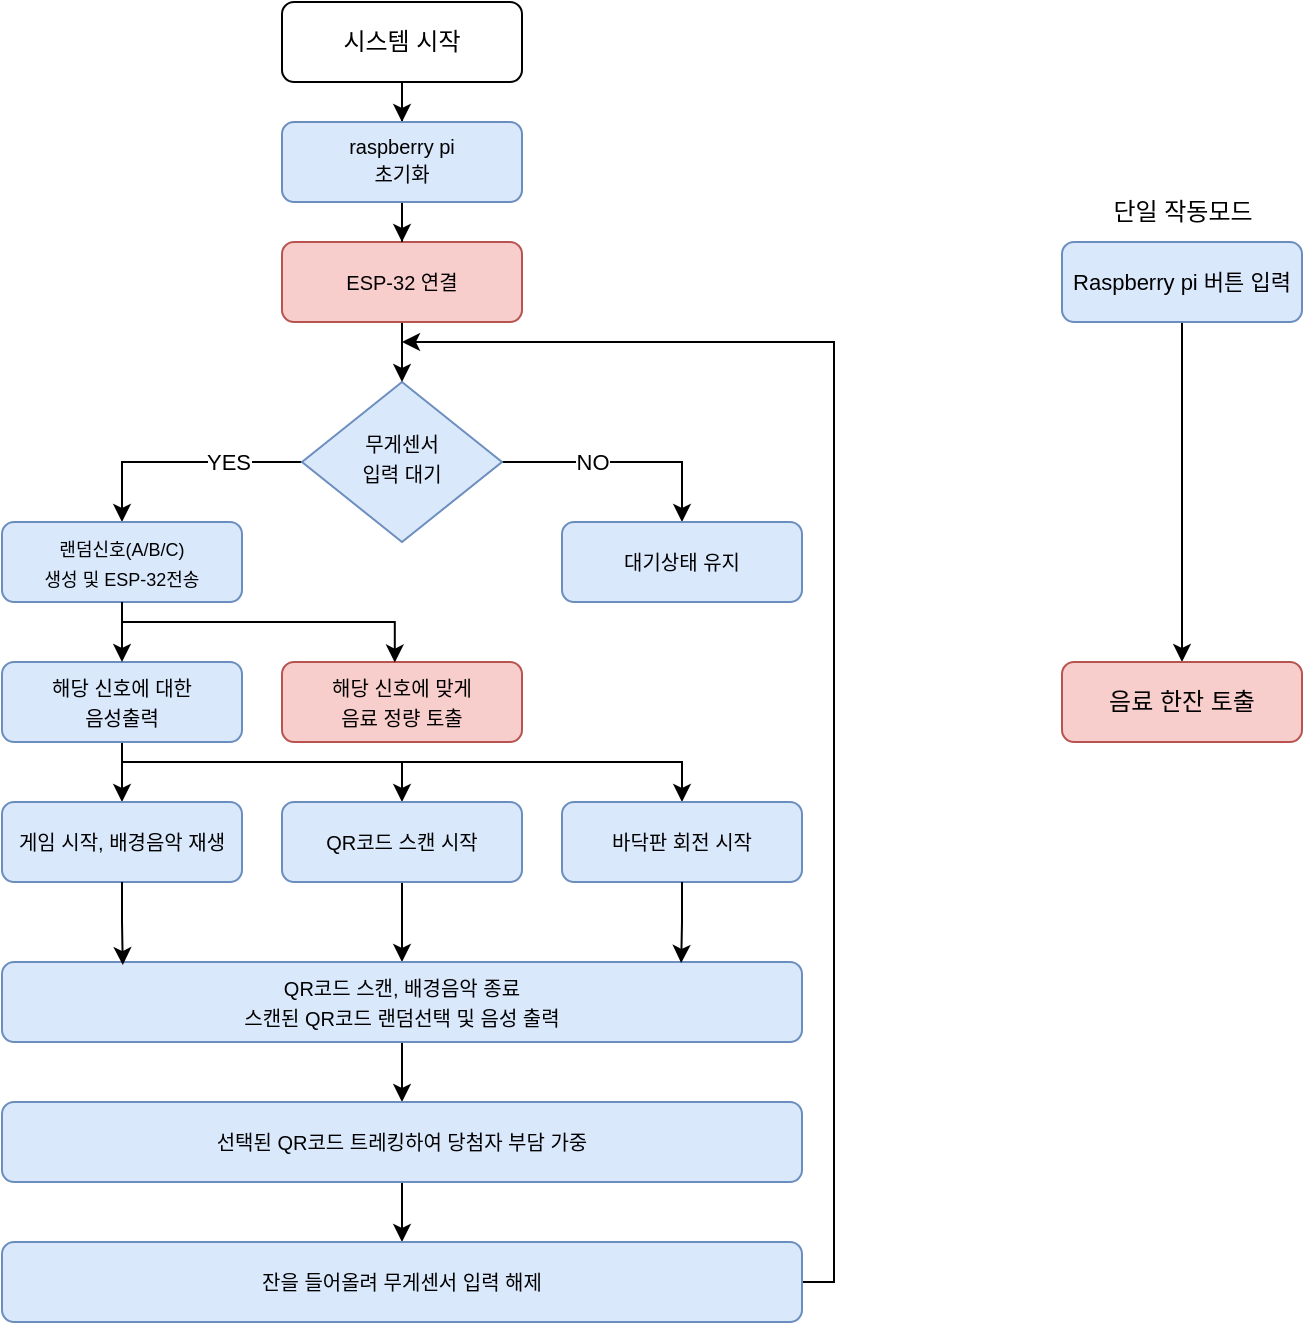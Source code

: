<mxfile version="26.0.10">
  <diagram id="C5RBs43oDa-KdzZeNtuy" name="Page-1">
    <mxGraphModel dx="1783" dy="976" grid="1" gridSize="10" guides="1" tooltips="1" connect="1" arrows="1" fold="1" page="1" pageScale="1" pageWidth="827" pageHeight="1169" math="0" shadow="0">
      <root>
        <mxCell id="WIyWlLk6GJQsqaUBKTNV-0" />
        <mxCell id="WIyWlLk6GJQsqaUBKTNV-1" parent="WIyWlLk6GJQsqaUBKTNV-0" />
        <mxCell id="0-RAE0MzKVftKx7bNqM6-27" value="" style="edgeStyle=orthogonalEdgeStyle;rounded=0;orthogonalLoop=1;jettySize=auto;html=1;" edge="1" parent="WIyWlLk6GJQsqaUBKTNV-1" source="WIyWlLk6GJQsqaUBKTNV-3" target="0-RAE0MzKVftKx7bNqM6-26">
          <mxGeometry relative="1" as="geometry" />
        </mxCell>
        <mxCell id="WIyWlLk6GJQsqaUBKTNV-3" value="시스템 시작" style="rounded=1;whiteSpace=wrap;html=1;fontSize=12;glass=0;strokeWidth=1;shadow=0;" parent="WIyWlLk6GJQsqaUBKTNV-1" vertex="1">
          <mxGeometry x="180" y="80" width="120" height="40" as="geometry" />
        </mxCell>
        <mxCell id="0-RAE0MzKVftKx7bNqM6-30" style="edgeStyle=orthogonalEdgeStyle;rounded=0;orthogonalLoop=1;jettySize=auto;html=1;exitX=1;exitY=0.5;exitDx=0;exitDy=0;entryX=0.5;entryY=0;entryDx=0;entryDy=0;" edge="1" parent="WIyWlLk6GJQsqaUBKTNV-1" source="WIyWlLk6GJQsqaUBKTNV-10" target="WIyWlLk6GJQsqaUBKTNV-12">
          <mxGeometry relative="1" as="geometry" />
        </mxCell>
        <mxCell id="0-RAE0MzKVftKx7bNqM6-31" value="NO" style="edgeLabel;html=1;align=center;verticalAlign=middle;resizable=0;points=[];" vertex="1" connectable="0" parent="0-RAE0MzKVftKx7bNqM6-30">
          <mxGeometry x="0.149" y="1" relative="1" as="geometry">
            <mxPoint x="-24" y="1" as="offset" />
          </mxGeometry>
        </mxCell>
        <mxCell id="0-RAE0MzKVftKx7bNqM6-33" style="edgeStyle=orthogonalEdgeStyle;rounded=0;orthogonalLoop=1;jettySize=auto;html=1;exitX=0;exitY=0.5;exitDx=0;exitDy=0;entryX=0.5;entryY=0;entryDx=0;entryDy=0;" edge="1" parent="WIyWlLk6GJQsqaUBKTNV-1" source="WIyWlLk6GJQsqaUBKTNV-10" target="0-RAE0MzKVftKx7bNqM6-32">
          <mxGeometry relative="1" as="geometry" />
        </mxCell>
        <mxCell id="0-RAE0MzKVftKx7bNqM6-34" value="YES" style="edgeLabel;html=1;align=center;verticalAlign=middle;resizable=0;points=[];" vertex="1" connectable="0" parent="0-RAE0MzKVftKx7bNqM6-33">
          <mxGeometry x="-0.383" relative="1" as="geometry">
            <mxPoint as="offset" />
          </mxGeometry>
        </mxCell>
        <mxCell id="WIyWlLk6GJQsqaUBKTNV-10" value="&lt;span style=&quot;font-size: 10px;&quot;&gt;무게센서&lt;/span&gt;&lt;div&gt;&lt;span style=&quot;font-size: 10px;&quot;&gt;입력 대기&lt;/span&gt;&lt;/div&gt;" style="rhombus;whiteSpace=wrap;html=1;shadow=0;fontFamily=Helvetica;fontSize=12;align=center;strokeWidth=1;spacing=6;spacingTop=-4;fillColor=#dae8fc;strokeColor=#6c8ebf;" parent="WIyWlLk6GJQsqaUBKTNV-1" vertex="1">
          <mxGeometry x="190" y="270" width="100" height="80" as="geometry" />
        </mxCell>
        <mxCell id="WIyWlLk6GJQsqaUBKTNV-12" value="&lt;font style=&quot;font-size: 10px;&quot;&gt;대기상태 유지&lt;/font&gt;" style="rounded=1;whiteSpace=wrap;html=1;fontSize=12;glass=0;strokeWidth=1;shadow=0;fillColor=#dae8fc;strokeColor=#6c8ebf;" parent="WIyWlLk6GJQsqaUBKTNV-1" vertex="1">
          <mxGeometry x="320" y="340" width="120" height="40" as="geometry" />
        </mxCell>
        <mxCell id="0-RAE0MzKVftKx7bNqM6-29" value="" style="edgeStyle=orthogonalEdgeStyle;rounded=0;orthogonalLoop=1;jettySize=auto;html=1;" edge="1" parent="WIyWlLk6GJQsqaUBKTNV-1" source="0-RAE0MzKVftKx7bNqM6-5" target="WIyWlLk6GJQsqaUBKTNV-10">
          <mxGeometry relative="1" as="geometry" />
        </mxCell>
        <mxCell id="0-RAE0MzKVftKx7bNqM6-5" value="&lt;font style=&quot;font-size: 10px;&quot;&gt;ESP-32 연결&lt;/font&gt;" style="rounded=1;whiteSpace=wrap;html=1;fontSize=12;glass=0;strokeWidth=1;shadow=0;fillColor=#f8cecc;strokeColor=#b85450;" vertex="1" parent="WIyWlLk6GJQsqaUBKTNV-1">
          <mxGeometry x="180" y="200" width="120" height="40" as="geometry" />
        </mxCell>
        <mxCell id="0-RAE0MzKVftKx7bNqM6-37" value="" style="edgeStyle=orthogonalEdgeStyle;rounded=0;orthogonalLoop=1;jettySize=auto;html=1;" edge="1" parent="WIyWlLk6GJQsqaUBKTNV-1" source="0-RAE0MzKVftKx7bNqM6-13" target="0-RAE0MzKVftKx7bNqM6-17">
          <mxGeometry relative="1" as="geometry" />
        </mxCell>
        <mxCell id="0-RAE0MzKVftKx7bNqM6-39" style="edgeStyle=orthogonalEdgeStyle;rounded=0;orthogonalLoop=1;jettySize=auto;html=1;exitX=0.5;exitY=1;exitDx=0;exitDy=0;entryX=0.5;entryY=0;entryDx=0;entryDy=0;" edge="1" parent="WIyWlLk6GJQsqaUBKTNV-1" source="0-RAE0MzKVftKx7bNqM6-13" target="0-RAE0MzKVftKx7bNqM6-19">
          <mxGeometry relative="1" as="geometry">
            <Array as="points">
              <mxPoint x="100" y="460" />
              <mxPoint x="240" y="460" />
            </Array>
          </mxGeometry>
        </mxCell>
        <mxCell id="0-RAE0MzKVftKx7bNqM6-45" style="edgeStyle=orthogonalEdgeStyle;rounded=0;orthogonalLoop=1;jettySize=auto;html=1;exitX=0.5;exitY=1;exitDx=0;exitDy=0;entryX=0.5;entryY=0;entryDx=0;entryDy=0;" edge="1" parent="WIyWlLk6GJQsqaUBKTNV-1" source="0-RAE0MzKVftKx7bNqM6-13" target="0-RAE0MzKVftKx7bNqM6-44">
          <mxGeometry relative="1" as="geometry">
            <Array as="points">
              <mxPoint x="100" y="460" />
              <mxPoint x="380" y="460" />
            </Array>
          </mxGeometry>
        </mxCell>
        <mxCell id="0-RAE0MzKVftKx7bNqM6-13" value="&lt;span style=&quot;font-size: 10px;&quot;&gt;해당 신호에 대한&lt;/span&gt;&lt;div&gt;&lt;span style=&quot;font-size: 10px;&quot;&gt;음성출력&lt;/span&gt;&lt;/div&gt;" style="rounded=1;whiteSpace=wrap;html=1;fontSize=12;glass=0;strokeWidth=1;shadow=0;fillColor=#dae8fc;strokeColor=#6c8ebf;" vertex="1" parent="WIyWlLk6GJQsqaUBKTNV-1">
          <mxGeometry x="40" y="410" width="120" height="40" as="geometry" />
        </mxCell>
        <mxCell id="0-RAE0MzKVftKx7bNqM6-14" value="&lt;font style=&quot;font-size: 10px;&quot;&gt;해당 신호에 맞게&lt;/font&gt;&lt;div&gt;&lt;font style=&quot;font-size: 10px;&quot;&gt;음료 정량 토출&lt;/font&gt;&lt;/div&gt;" style="rounded=1;whiteSpace=wrap;html=1;fontSize=12;glass=0;strokeWidth=1;shadow=0;fillColor=#f8cecc;strokeColor=#b85450;" vertex="1" parent="WIyWlLk6GJQsqaUBKTNV-1">
          <mxGeometry x="180" y="410" width="120" height="40" as="geometry" />
        </mxCell>
        <mxCell id="0-RAE0MzKVftKx7bNqM6-17" value="&lt;span style=&quot;font-size: 10px;&quot;&gt;게임 시작, 배경음악 재생&lt;/span&gt;" style="rounded=1;whiteSpace=wrap;html=1;fontSize=12;glass=0;strokeWidth=1;shadow=0;fillColor=#dae8fc;strokeColor=#6c8ebf;" vertex="1" parent="WIyWlLk6GJQsqaUBKTNV-1">
          <mxGeometry x="40" y="480" width="120" height="40" as="geometry" />
        </mxCell>
        <mxCell id="0-RAE0MzKVftKx7bNqM6-42" style="edgeStyle=orthogonalEdgeStyle;rounded=0;orthogonalLoop=1;jettySize=auto;html=1;exitX=0.5;exitY=1;exitDx=0;exitDy=0;entryX=0.5;entryY=0;entryDx=0;entryDy=0;" edge="1" parent="WIyWlLk6GJQsqaUBKTNV-1" source="0-RAE0MzKVftKx7bNqM6-19" target="0-RAE0MzKVftKx7bNqM6-40">
          <mxGeometry relative="1" as="geometry">
            <mxPoint x="170" y="550" as="targetPoint" />
            <Array as="points">
              <mxPoint x="240" y="550" />
              <mxPoint x="240" y="550" />
            </Array>
          </mxGeometry>
        </mxCell>
        <mxCell id="0-RAE0MzKVftKx7bNqM6-19" value="&lt;font style=&quot;font-size: 10px;&quot;&gt;QR코드 스캔 시작&lt;/font&gt;" style="rounded=1;whiteSpace=wrap;html=1;fontSize=12;glass=0;strokeWidth=1;shadow=0;fillColor=#dae8fc;strokeColor=#6c8ebf;" vertex="1" parent="WIyWlLk6GJQsqaUBKTNV-1">
          <mxGeometry x="180" y="480" width="120" height="40" as="geometry" />
        </mxCell>
        <mxCell id="0-RAE0MzKVftKx7bNqM6-28" value="" style="edgeStyle=orthogonalEdgeStyle;rounded=0;orthogonalLoop=1;jettySize=auto;html=1;" edge="1" parent="WIyWlLk6GJQsqaUBKTNV-1" source="0-RAE0MzKVftKx7bNqM6-26" target="0-RAE0MzKVftKx7bNqM6-5">
          <mxGeometry relative="1" as="geometry" />
        </mxCell>
        <mxCell id="0-RAE0MzKVftKx7bNqM6-26" value="&lt;div&gt;&lt;font style=&quot;forced-color-adjust: none; color: rgb(0, 0, 0); font-family: Helvetica; font-style: normal; font-variant-ligatures: normal; font-variant-caps: normal; font-weight: 400; letter-spacing: normal; orphans: 2; text-align: center; text-indent: 0px; text-transform: none; widows: 2; word-spacing: 0px; -webkit-text-stroke-width: 0px; white-space: normal; text-decoration-thickness: initial; text-decoration-style: initial; text-decoration-color: initial; font-size: 10px; background-color: light-dark(#ffffff, var(--ge-dark-color, #121212));&quot;&gt;&lt;br&gt;&lt;/font&gt;&lt;/div&gt;&lt;font style=&quot;forced-color-adjust: none; color: rgb(0, 0, 0); font-family: Helvetica; font-style: normal; font-variant-ligatures: normal; font-variant-caps: normal; font-weight: 400; letter-spacing: normal; orphans: 2; text-align: center; text-indent: 0px; text-transform: none; widows: 2; word-spacing: 0px; -webkit-text-stroke-width: 0px; white-space: normal; text-decoration-thickness: initial; text-decoration-style: initial; text-decoration-color: initial; font-size: 10px; background-color: light-dark(#ffffff, var(--ge-dark-color, #121212));&quot;&gt;&lt;div&gt;&lt;span style=&quot;color: light-dark(rgb(0, 0, 0), rgb(237, 237, 237));&quot;&gt;raspberry pi&lt;/span&gt;&lt;/div&gt;&lt;div style=&quot;font-size: 12px;&quot;&gt;&lt;font style=&quot;font-size: 10px;&quot;&gt;초기화&lt;/font&gt;&lt;/div&gt;&lt;/font&gt;&lt;div&gt;&lt;br&gt;&lt;/div&gt;" style="rounded=1;whiteSpace=wrap;html=1;fontSize=12;glass=0;strokeWidth=1;shadow=0;fillColor=#dae8fc;strokeColor=#6c8ebf;" vertex="1" parent="WIyWlLk6GJQsqaUBKTNV-1">
          <mxGeometry x="180" y="140" width="120" height="40" as="geometry" />
        </mxCell>
        <mxCell id="0-RAE0MzKVftKx7bNqM6-35" value="" style="edgeStyle=orthogonalEdgeStyle;rounded=0;orthogonalLoop=1;jettySize=auto;html=1;" edge="1" parent="WIyWlLk6GJQsqaUBKTNV-1" source="0-RAE0MzKVftKx7bNqM6-32" target="0-RAE0MzKVftKx7bNqM6-13">
          <mxGeometry relative="1" as="geometry" />
        </mxCell>
        <mxCell id="0-RAE0MzKVftKx7bNqM6-32" value="&lt;font style=&quot;font-size: 9px;&quot;&gt;랜덤신호(A/B/C)&lt;/font&gt;&lt;div&gt;&lt;font style=&quot;font-size: 9px;&quot;&gt;생성&amp;nbsp;&lt;span style=&quot;background-color: transparent; color: light-dark(rgb(0, 0, 0), rgb(255, 255, 255));&quot;&gt;및 ESP-32전송&lt;/span&gt;&lt;/font&gt;&lt;/div&gt;" style="rounded=1;whiteSpace=wrap;html=1;fontSize=12;glass=0;strokeWidth=1;shadow=0;fillColor=#dae8fc;strokeColor=#6c8ebf;" vertex="1" parent="WIyWlLk6GJQsqaUBKTNV-1">
          <mxGeometry x="40" y="340" width="120" height="40" as="geometry" />
        </mxCell>
        <mxCell id="0-RAE0MzKVftKx7bNqM6-36" style="edgeStyle=orthogonalEdgeStyle;rounded=0;orthogonalLoop=1;jettySize=auto;html=1;exitX=0.5;exitY=1;exitDx=0;exitDy=0;entryX=0.47;entryY=0.007;entryDx=0;entryDy=0;entryPerimeter=0;" edge="1" parent="WIyWlLk6GJQsqaUBKTNV-1" source="0-RAE0MzKVftKx7bNqM6-32" target="0-RAE0MzKVftKx7bNqM6-14">
          <mxGeometry relative="1" as="geometry">
            <Array as="points">
              <mxPoint x="100" y="390" />
              <mxPoint x="236" y="390" />
            </Array>
          </mxGeometry>
        </mxCell>
        <mxCell id="0-RAE0MzKVftKx7bNqM6-43" style="edgeStyle=orthogonalEdgeStyle;rounded=0;orthogonalLoop=1;jettySize=auto;html=1;exitX=1;exitY=0.5;exitDx=0;exitDy=0;" edge="1" parent="WIyWlLk6GJQsqaUBKTNV-1" source="0-RAE0MzKVftKx7bNqM6-49">
          <mxGeometry relative="1" as="geometry">
            <mxPoint x="240" y="250" as="targetPoint" />
            <mxPoint x="450" y="720" as="sourcePoint" />
            <Array as="points">
              <mxPoint x="456" y="720" />
              <mxPoint x="456" y="250" />
            </Array>
          </mxGeometry>
        </mxCell>
        <mxCell id="0-RAE0MzKVftKx7bNqM6-48" value="" style="edgeStyle=orthogonalEdgeStyle;rounded=0;orthogonalLoop=1;jettySize=auto;html=1;" edge="1" parent="WIyWlLk6GJQsqaUBKTNV-1" source="0-RAE0MzKVftKx7bNqM6-40" target="0-RAE0MzKVftKx7bNqM6-47">
          <mxGeometry relative="1" as="geometry" />
        </mxCell>
        <mxCell id="0-RAE0MzKVftKx7bNqM6-40" value="&lt;font style=&quot;font-size: 10px;&quot;&gt;QR코드 스캔, 배경음악 종료&lt;/font&gt;&lt;div&gt;&lt;span style=&quot;font-size: 10px;&quot;&gt;스캔된 QR코드 랜덤선택 및 음성 출력&lt;/span&gt;&lt;/div&gt;" style="rounded=1;whiteSpace=wrap;html=1;fontSize=12;glass=0;strokeWidth=1;shadow=0;fillColor=#dae8fc;strokeColor=#6c8ebf;" vertex="1" parent="WIyWlLk6GJQsqaUBKTNV-1">
          <mxGeometry x="40" y="560" width="400" height="40" as="geometry" />
        </mxCell>
        <mxCell id="0-RAE0MzKVftKx7bNqM6-44" value="&lt;font style=&quot;font-size: 10px;&quot;&gt;바닥판 회전 시작&lt;/font&gt;" style="rounded=1;whiteSpace=wrap;html=1;fontSize=12;glass=0;strokeWidth=1;shadow=0;fillColor=#dae8fc;strokeColor=#6c8ebf;" vertex="1" parent="WIyWlLk6GJQsqaUBKTNV-1">
          <mxGeometry x="320" y="480" width="120" height="40" as="geometry" />
        </mxCell>
        <mxCell id="0-RAE0MzKVftKx7bNqM6-50" value="" style="edgeStyle=orthogonalEdgeStyle;rounded=0;orthogonalLoop=1;jettySize=auto;html=1;" edge="1" parent="WIyWlLk6GJQsqaUBKTNV-1" source="0-RAE0MzKVftKx7bNqM6-47" target="0-RAE0MzKVftKx7bNqM6-49">
          <mxGeometry relative="1" as="geometry" />
        </mxCell>
        <mxCell id="0-RAE0MzKVftKx7bNqM6-47" value="&lt;span style=&quot;font-size: 10px;&quot;&gt;선택된 QR코드 트레킹하여 당첨자 부담 가중&lt;/span&gt;" style="rounded=1;whiteSpace=wrap;html=1;fontSize=12;glass=0;strokeWidth=1;shadow=0;fillColor=#dae8fc;strokeColor=#6c8ebf;" vertex="1" parent="WIyWlLk6GJQsqaUBKTNV-1">
          <mxGeometry x="40" y="630" width="400" height="40" as="geometry" />
        </mxCell>
        <mxCell id="0-RAE0MzKVftKx7bNqM6-49" value="&lt;span style=&quot;font-size: 10px;&quot;&gt;잔을 들어올려 무게센서 입력 해제&lt;/span&gt;" style="rounded=1;whiteSpace=wrap;html=1;fontSize=12;glass=0;strokeWidth=1;shadow=0;fillColor=#dae8fc;strokeColor=#6c8ebf;" vertex="1" parent="WIyWlLk6GJQsqaUBKTNV-1">
          <mxGeometry x="40" y="700" width="400" height="40" as="geometry" />
        </mxCell>
        <mxCell id="0-RAE0MzKVftKx7bNqM6-54" style="edgeStyle=orthogonalEdgeStyle;rounded=0;orthogonalLoop=1;jettySize=auto;html=1;exitX=0.5;exitY=1;exitDx=0;exitDy=0;entryX=0.5;entryY=0;entryDx=0;entryDy=0;" edge="1" parent="WIyWlLk6GJQsqaUBKTNV-1" source="0-RAE0MzKVftKx7bNqM6-51" target="0-RAE0MzKVftKx7bNqM6-52">
          <mxGeometry relative="1" as="geometry" />
        </mxCell>
        <mxCell id="0-RAE0MzKVftKx7bNqM6-51" value="&lt;font style=&quot;font-size: 11px;&quot;&gt;Raspberry pi 버튼 입력&lt;/font&gt;" style="rounded=1;whiteSpace=wrap;html=1;fontSize=12;glass=0;strokeWidth=1;shadow=0;fillColor=#dae8fc;strokeColor=#6c8ebf;" vertex="1" parent="WIyWlLk6GJQsqaUBKTNV-1">
          <mxGeometry x="570" y="200" width="120" height="40" as="geometry" />
        </mxCell>
        <mxCell id="0-RAE0MzKVftKx7bNqM6-52" value="&lt;font&gt;음료 한잔 토출&lt;/font&gt;" style="rounded=1;whiteSpace=wrap;html=1;fontSize=12;glass=0;strokeWidth=1;shadow=0;fillColor=#f8cecc;strokeColor=#b85450;" vertex="1" parent="WIyWlLk6GJQsqaUBKTNV-1">
          <mxGeometry x="570" y="410" width="120" height="40" as="geometry" />
        </mxCell>
        <mxCell id="0-RAE0MzKVftKx7bNqM6-55" value="단일 작동모드" style="text;html=1;align=center;verticalAlign=middle;resizable=0;points=[];autosize=1;strokeColor=none;fillColor=none;" vertex="1" parent="WIyWlLk6GJQsqaUBKTNV-1">
          <mxGeometry x="580" y="170" width="100" height="30" as="geometry" />
        </mxCell>
        <mxCell id="0-RAE0MzKVftKx7bNqM6-56" style="edgeStyle=orthogonalEdgeStyle;rounded=0;orthogonalLoop=1;jettySize=auto;html=1;exitX=0.5;exitY=1;exitDx=0;exitDy=0;entryX=0.151;entryY=0.039;entryDx=0;entryDy=0;entryPerimeter=0;" edge="1" parent="WIyWlLk6GJQsqaUBKTNV-1" source="0-RAE0MzKVftKx7bNqM6-17" target="0-RAE0MzKVftKx7bNqM6-40">
          <mxGeometry relative="1" as="geometry" />
        </mxCell>
        <mxCell id="0-RAE0MzKVftKx7bNqM6-57" style="edgeStyle=orthogonalEdgeStyle;rounded=0;orthogonalLoop=1;jettySize=auto;html=1;exitX=0.5;exitY=1;exitDx=0;exitDy=0;entryX=0.849;entryY=0.012;entryDx=0;entryDy=0;entryPerimeter=0;" edge="1" parent="WIyWlLk6GJQsqaUBKTNV-1" source="0-RAE0MzKVftKx7bNqM6-44" target="0-RAE0MzKVftKx7bNqM6-40">
          <mxGeometry relative="1" as="geometry" />
        </mxCell>
      </root>
    </mxGraphModel>
  </diagram>
</mxfile>
